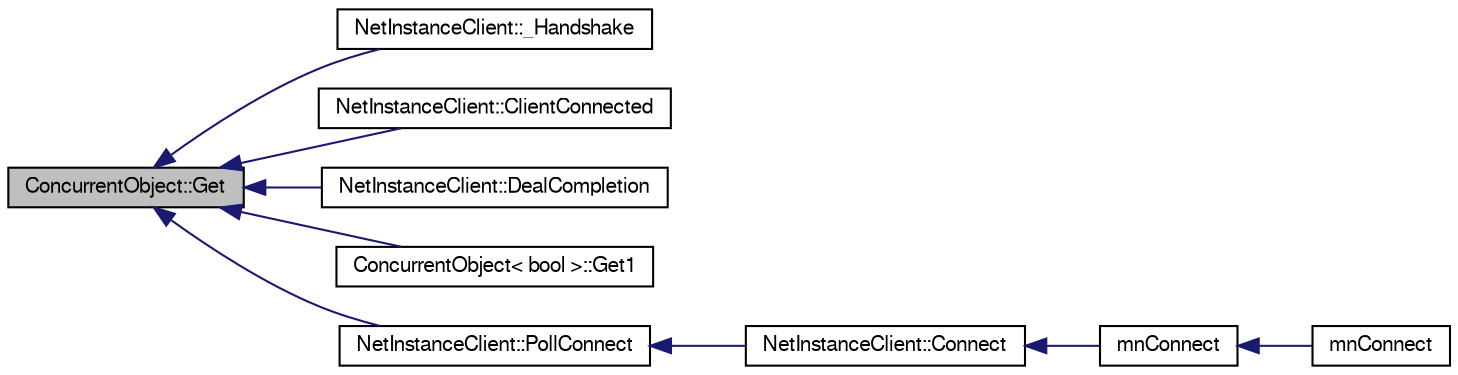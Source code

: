digraph G
{
  edge [fontname="FreeSans",fontsize="10",labelfontname="FreeSans",labelfontsize="10"];
  node [fontname="FreeSans",fontsize="10",shape=record];
  rankdir=LR;
  Node1 [label="ConcurrentObject::Get",height=0.2,width=0.4,color="black", fillcolor="grey75", style="filled" fontcolor="black"];
  Node1 -> Node2 [dir=back,color="midnightblue",fontsize="10",style="solid",fontname="FreeSans"];
  Node2 [label="NetInstanceClient::_Handshake",height=0.2,width=0.4,color="black", fillcolor="white", style="filled",URL="$class_net_instance_client.html#a6e22c2ad45d20637c96205472b36fbd7"];
  Node1 -> Node3 [dir=back,color="midnightblue",fontsize="10",style="solid",fontname="FreeSans"];
  Node3 [label="NetInstanceClient::ClientConnected",height=0.2,width=0.4,color="black", fillcolor="white", style="filled",URL="$class_net_instance_client.html#a2ed875ffc7d1e5e843a39155d317dd2f"];
  Node1 -> Node4 [dir=back,color="midnightblue",fontsize="10",style="solid",fontname="FreeSans"];
  Node4 [label="NetInstanceClient::DealCompletion",height=0.2,width=0.4,color="black", fillcolor="white", style="filled",URL="$class_net_instance_client.html#afd6827251b3afd659dd2a1e605dd4f5d"];
  Node1 -> Node5 [dir=back,color="midnightblue",fontsize="10",style="solid",fontname="FreeSans"];
  Node5 [label="ConcurrentObject\< bool \>::Get1",height=0.2,width=0.4,color="black", fillcolor="white", style="filled",URL="$class_concurrent_object.html#a443b1a7eec5d662194846767c4b8b9cf"];
  Node1 -> Node6 [dir=back,color="midnightblue",fontsize="10",style="solid",fontname="FreeSans"];
  Node6 [label="NetInstanceClient::PollConnect",height=0.2,width=0.4,color="black", fillcolor="white", style="filled",URL="$class_net_instance_client.html#a9f96ef6d39ce2b6a23e3a1f7fa13599f"];
  Node6 -> Node7 [dir=back,color="midnightblue",fontsize="10",style="solid",fontname="FreeSans"];
  Node7 [label="NetInstanceClient::Connect",height=0.2,width=0.4,color="black", fillcolor="white", style="filled",URL="$class_net_instance_client.html#aa4d84041c68b70e4a32c37d31311ca96"];
  Node7 -> Node8 [dir=back,color="midnightblue",fontsize="10",style="solid",fontname="FreeSans"];
  Node8 [label="mnConnect",height=0.2,width=0.4,color="black", fillcolor="white", style="filled",URL="$group__proc_commands.html#ga6ffd3536c34f39d9cacd3eb06cf41d79"];
  Node8 -> Node9 [dir=back,color="midnightblue",fontsize="10",style="solid",fontname="FreeSans"];
  Node9 [label="mnConnect",height=0.2,width=0.4,color="black", fillcolor="white", style="filled",URL="$group__proc_commands.html#ga601b506b062a594ea02a44502a7b4d0f"];
}
